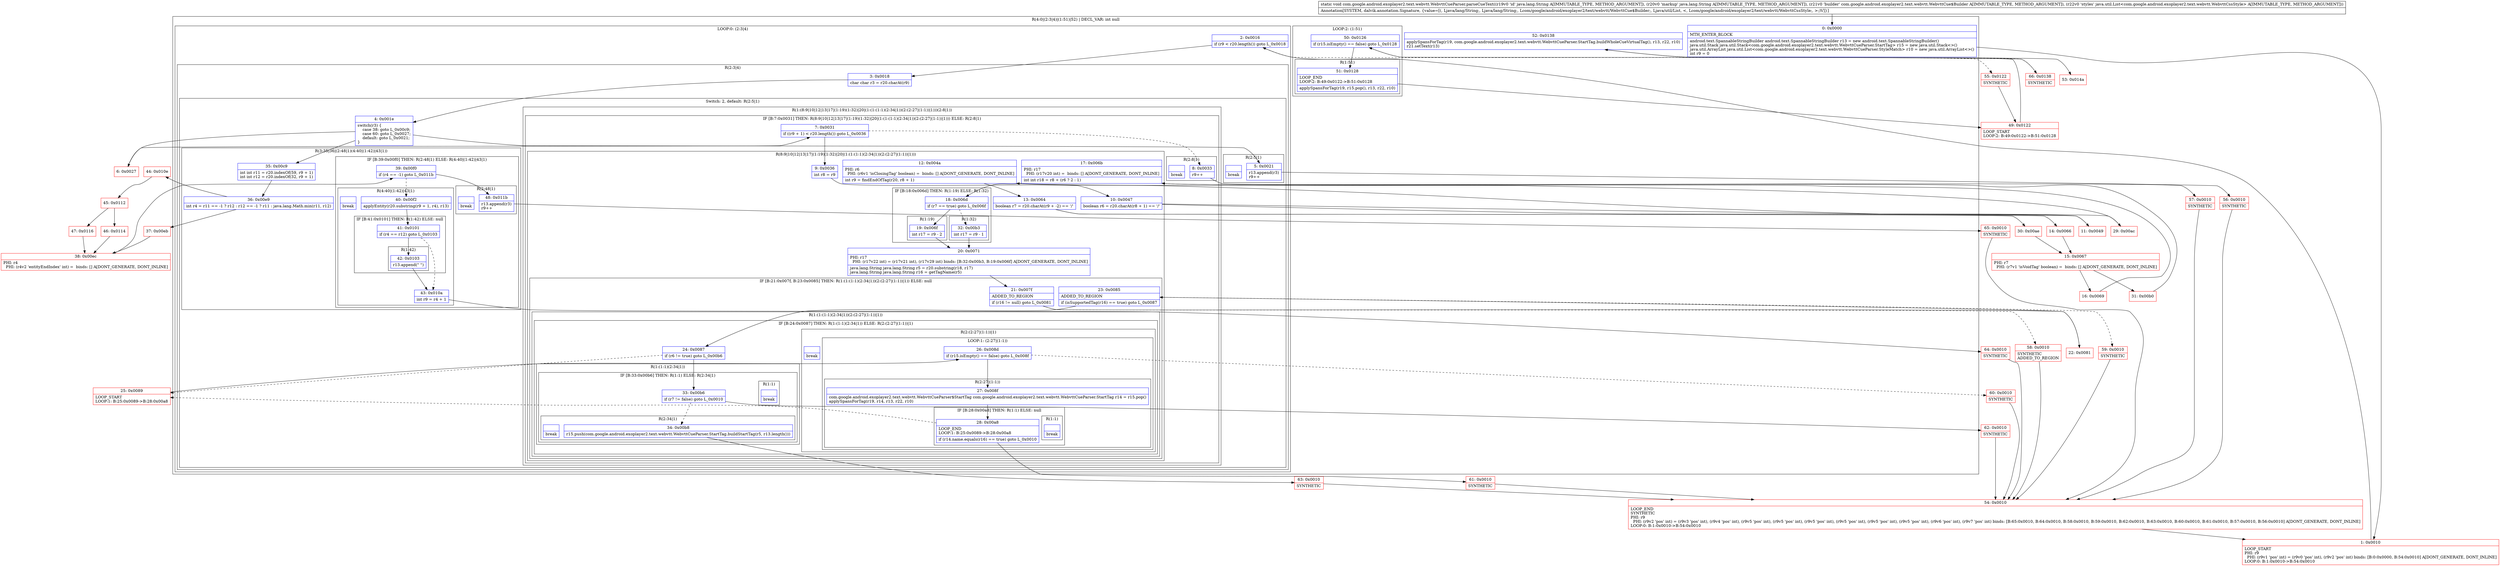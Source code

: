digraph "CFG forcom.google.android.exoplayer2.text.webvtt.WebvttCueParser.parseCueText(Ljava\/lang\/String;Ljava\/lang\/String;Lcom\/google\/android\/exoplayer2\/text\/webvtt\/WebvttCue$Builder;Ljava\/util\/List;)V" {
subgraph cluster_Region_2146878525 {
label = "R(4:0|(2:3|4)|(1:51)|52) | DECL_VAR: int null\l";
node [shape=record,color=blue];
Node_0 [shape=record,label="{0\:\ 0x0000|MTH_ENTER_BLOCK\l|android.text.SpannableStringBuilder android.text.SpannableStringBuilder r13 = new android.text.SpannableStringBuilder()\ljava.util.Stack java.util.Stack\<com.google.android.exoplayer2.text.webvtt.WebvttCueParser.StartTag\> r15 = new java.util.Stack\<\>()\ljava.util.ArrayList java.util.List\<com.google.android.exoplayer2.text.webvtt.WebvttCueParser.StyleMatch\> r10 = new java.util.ArrayList\<\>()\lint r9 = 0\l}"];
subgraph cluster_LoopRegion_1635457905 {
label = "LOOP:0: (2:3|4)";
node [shape=record,color=blue];
Node_2 [shape=record,label="{2\:\ 0x0016|if (r9 \< r20.length()) goto L_0x0018\l}"];
subgraph cluster_Region_1753738271 {
label = "R(2:3|4)";
node [shape=record,color=blue];
Node_3 [shape=record,label="{3\:\ 0x0018|char char r3 = r20.charAt(r9)\l}"];
subgraph cluster_SwitchRegion_1892075543 {
label = "Switch: 2, default: R(2:5|1)";
node [shape=record,color=blue];
Node_4 [shape=record,label="{4\:\ 0x001e|switch(r3) \{\l    case 38: goto L_0x00c9;\l    case 60: goto L_0x0027;\l    default: goto L_0x0021;\l\}\l}"];
subgraph cluster_Region_1749970977 {
label = "R(3:35|36|(2:48|1)(4:40|(1:42)|43|1))";
node [shape=record,color=blue];
Node_35 [shape=record,label="{35\:\ 0x00c9|int int r11 = r20.indexOf(59, r9 + 1)\lint int r12 = r20.indexOf(32, r9 + 1)\l}"];
Node_36 [shape=record,label="{36\:\ 0x00e9|int r4 = r11 == \-1 ? r12 : r12 == \-1 ? r11 : java.lang.Math.min(r11, r12)\l}"];
subgraph cluster_IfRegion_3525584 {
label = "IF [B:39:0x00f0] THEN: R(2:48|1) ELSE: R(4:40|(1:42)|43|1)";
node [shape=record,color=blue];
Node_39 [shape=record,label="{39\:\ 0x00f0|if (r4 == \-1) goto L_0x011b\l}"];
subgraph cluster_Region_748354281 {
label = "R(2:48|1)";
node [shape=record,color=blue];
Node_48 [shape=record,label="{48\:\ 0x011b|r13.append(r3)\lr9++\l}"];
Node_InsnContainer_1556192593 [shape=record,label="{|break\l}"];
}
subgraph cluster_Region_560372193 {
label = "R(4:40|(1:42)|43|1)";
node [shape=record,color=blue];
Node_40 [shape=record,label="{40\:\ 0x00f2|applyEntity(r20.substring(r9 + 1, r4), r13)\l}"];
subgraph cluster_IfRegion_680155116 {
label = "IF [B:41:0x0101] THEN: R(1:42) ELSE: null";
node [shape=record,color=blue];
Node_41 [shape=record,label="{41\:\ 0x0101|if (r4 == r12) goto L_0x0103\l}"];
subgraph cluster_Region_1054846070 {
label = "R(1:42)";
node [shape=record,color=blue];
Node_42 [shape=record,label="{42\:\ 0x0103|r13.append(\" \")\l}"];
}
}
Node_43 [shape=record,label="{43\:\ 0x010a|int r9 = r4 + 1\l}"];
Node_InsnContainer_1872703384 [shape=record,label="{|break\l}"];
}
}
}
subgraph cluster_Region_1656444590 {
label = "R(1:(8:9|10|12|13|17|(1:19)(1:32)|20|(1:(1:(1:1)(2:34|1))(2:(2:27|(1:1))|1)))(2:8|1))";
node [shape=record,color=blue];
subgraph cluster_IfRegion_96183798 {
label = "IF [B:7:0x0031] THEN: R(8:9|10|12|13|17|(1:19)(1:32)|20|(1:(1:(1:1)(2:34|1))(2:(2:27|(1:1))|1))) ELSE: R(2:8|1)";
node [shape=record,color=blue];
Node_7 [shape=record,label="{7\:\ 0x0031|if ((r9 + 1) \< r20.length()) goto L_0x0036\l}"];
subgraph cluster_Region_1393195110 {
label = "R(8:9|10|12|13|17|(1:19)(1:32)|20|(1:(1:(1:1)(2:34|1))(2:(2:27|(1:1))|1)))";
node [shape=record,color=blue];
Node_9 [shape=record,label="{9\:\ 0x0036|int r8 = r9\l}"];
Node_10 [shape=record,label="{10\:\ 0x0047|boolean r6 = r20.charAt(r8 + 1) == '\/'\l}"];
Node_12 [shape=record,label="{12\:\ 0x004a|PHI: r6 \l  PHI: (r6v1 'isClosingTag' boolean) =  binds: [] A[DONT_GENERATE, DONT_INLINE]\l|int r9 = findEndOfTag(r20, r8 + 1)\l}"];
Node_13 [shape=record,label="{13\:\ 0x0064|boolean r7 = r20.charAt(r9 + \-2) == '\/'\l}"];
Node_17 [shape=record,label="{17\:\ 0x006b|PHI: r17 \l  PHI: (r17v20 int) =  binds: [] A[DONT_GENERATE, DONT_INLINE]\l|int int r18 = r8 + (r6 ? 2 : 1)\l}"];
subgraph cluster_IfRegion_1049539334 {
label = "IF [B:18:0x006d] THEN: R(1:19) ELSE: R(1:32)";
node [shape=record,color=blue];
Node_18 [shape=record,label="{18\:\ 0x006d|if (r7 == true) goto L_0x006f\l}"];
subgraph cluster_Region_1017288355 {
label = "R(1:19)";
node [shape=record,color=blue];
Node_19 [shape=record,label="{19\:\ 0x006f|int r17 = r9 \- 2\l}"];
}
subgraph cluster_Region_1804759612 {
label = "R(1:32)";
node [shape=record,color=blue];
Node_32 [shape=record,label="{32\:\ 0x00b3|int r17 = r9 \- 1\l}"];
}
}
Node_20 [shape=record,label="{20\:\ 0x0071|PHI: r17 \l  PHI: (r17v22 int) = (r17v21 int), (r17v29 int) binds: [B:32:0x00b3, B:19:0x006f] A[DONT_GENERATE, DONT_INLINE]\l|java.lang.String java.lang.String r5 = r20.substring(r18, r17)\ljava.lang.String java.lang.String r16 = getTagName(r5)\l}"];
subgraph cluster_IfRegion_1787076111 {
label = "IF [B:21:0x007f, B:23:0x0085] THEN: R(1:(1:(1:1)(2:34|1))(2:(2:27|(1:1))|1)) ELSE: null";
node [shape=record,color=blue];
Node_21 [shape=record,label="{21\:\ 0x007f|ADDED_TO_REGION\l|if (r16 != null) goto L_0x0081\l}"];
Node_23 [shape=record,label="{23\:\ 0x0085|ADDED_TO_REGION\l|if (isSupportedTag(r16) == true) goto L_0x0087\l}"];
subgraph cluster_Region_815250012 {
label = "R(1:(1:(1:1)(2:34|1))(2:(2:27|(1:1))|1))";
node [shape=record,color=blue];
subgraph cluster_IfRegion_2026785400 {
label = "IF [B:24:0x0087] THEN: R(1:(1:1)(2:34|1)) ELSE: R(2:(2:27|(1:1))|1)";
node [shape=record,color=blue];
Node_24 [shape=record,label="{24\:\ 0x0087|if (r6 != true) goto L_0x00b6\l}"];
subgraph cluster_Region_1626116618 {
label = "R(1:(1:1)(2:34|1))";
node [shape=record,color=blue];
subgraph cluster_IfRegion_1153541644 {
label = "IF [B:33:0x00b6] THEN: R(1:1) ELSE: R(2:34|1)";
node [shape=record,color=blue];
Node_33 [shape=record,label="{33\:\ 0x00b6|if (r7 != false) goto L_0x0010\l}"];
subgraph cluster_Region_1989771872 {
label = "R(1:1)";
node [shape=record,color=blue];
Node_InsnContainer_1320133691 [shape=record,label="{|break\l}"];
}
subgraph cluster_Region_2000765116 {
label = "R(2:34|1)";
node [shape=record,color=blue];
Node_34 [shape=record,label="{34\:\ 0x00b8|r15.push(com.google.android.exoplayer2.text.webvtt.WebvttCueParser.StartTag.buildStartTag(r5, r13.length()))\l}"];
Node_InsnContainer_1139258088 [shape=record,label="{|break\l}"];
}
}
}
subgraph cluster_Region_1193215068 {
label = "R(2:(2:27|(1:1))|1)";
node [shape=record,color=blue];
subgraph cluster_LoopRegion_663606504 {
label = "LOOP:1: (2:27|(1:1))";
node [shape=record,color=blue];
Node_26 [shape=record,label="{26\:\ 0x008d|if (r15.isEmpty() == false) goto L_0x008f\l}"];
subgraph cluster_Region_217555215 {
label = "R(2:27|(1:1))";
node [shape=record,color=blue];
Node_27 [shape=record,label="{27\:\ 0x008f|com.google.android.exoplayer2.text.webvtt.WebvttCueParser$StartTag com.google.android.exoplayer2.text.webvtt.WebvttCueParser.StartTag r14 = r15.pop()\lapplySpansForTag(r19, r14, r13, r22, r10)\l}"];
subgraph cluster_IfRegion_1611895981 {
label = "IF [B:28:0x00a8] THEN: R(1:1) ELSE: null";
node [shape=record,color=blue];
Node_28 [shape=record,label="{28\:\ 0x00a8|LOOP_END\lLOOP:1: B:25:0x0089\-\>B:28:0x00a8\l|if (r14.name.equals(r16) == true) goto L_0x0010\l}"];
subgraph cluster_Region_2100237405 {
label = "R(1:1)";
node [shape=record,color=blue];
Node_InsnContainer_1318250943 [shape=record,label="{|break\l}"];
}
}
}
}
Node_InsnContainer_815555191 [shape=record,label="{|break\l}"];
}
}
}
}
}
subgraph cluster_Region_672702478 {
label = "R(2:8|1)";
node [shape=record,color=blue];
Node_8 [shape=record,label="{8\:\ 0x0033|r9++\l}"];
Node_InsnContainer_262061532 [shape=record,label="{|break\l}"];
}
}
}
subgraph cluster_Region_432773345 {
label = "R(2:5|1)";
node [shape=record,color=blue];
Node_5 [shape=record,label="{5\:\ 0x0021|r13.append(r3)\lr9++\l}"];
Node_InsnContainer_169266574 [shape=record,label="{|break\l}"];
}
}
}
}
subgraph cluster_LoopRegion_381941455 {
label = "LOOP:2: (1:51)";
node [shape=record,color=blue];
Node_50 [shape=record,label="{50\:\ 0x0126|if (r15.isEmpty() == false) goto L_0x0128\l}"];
subgraph cluster_Region_1513368498 {
label = "R(1:51)";
node [shape=record,color=blue];
Node_51 [shape=record,label="{51\:\ 0x0128|LOOP_END\lLOOP:2: B:49:0x0122\-\>B:51:0x0128\l|applySpansForTag(r19, r15.pop(), r13, r22, r10)\l}"];
}
}
Node_52 [shape=record,label="{52\:\ 0x0138|applySpansForTag(r19, com.google.android.exoplayer2.text.webvtt.WebvttCueParser.StartTag.buildWholeCueVirtualTag(), r13, r22, r10)\lr21.setText(r13)\l}"];
}
Node_1 [shape=record,color=red,label="{1\:\ 0x0010|LOOP_START\lPHI: r9 \l  PHI: (r9v1 'pos' int) = (r9v0 'pos' int), (r9v2 'pos' int) binds: [B:0:0x0000, B:54:0x0010] A[DONT_GENERATE, DONT_INLINE]\lLOOP:0: B:1:0x0010\-\>B:54:0x0010\l}"];
Node_6 [shape=record,color=red,label="{6\:\ 0x0027}"];
Node_11 [shape=record,color=red,label="{11\:\ 0x0049}"];
Node_14 [shape=record,color=red,label="{14\:\ 0x0066}"];
Node_15 [shape=record,color=red,label="{15\:\ 0x0067|PHI: r7 \l  PHI: (r7v1 'isVoidTag' boolean) =  binds: [] A[DONT_GENERATE, DONT_INLINE]\l}"];
Node_16 [shape=record,color=red,label="{16\:\ 0x0069}"];
Node_22 [shape=record,color=red,label="{22\:\ 0x0081}"];
Node_25 [shape=record,color=red,label="{25\:\ 0x0089|LOOP_START\lLOOP:1: B:25:0x0089\-\>B:28:0x00a8\l}"];
Node_29 [shape=record,color=red,label="{29\:\ 0x00ac}"];
Node_30 [shape=record,color=red,label="{30\:\ 0x00ae}"];
Node_31 [shape=record,color=red,label="{31\:\ 0x00b0}"];
Node_37 [shape=record,color=red,label="{37\:\ 0x00eb}"];
Node_38 [shape=record,color=red,label="{38\:\ 0x00ec|PHI: r4 \l  PHI: (r4v2 'entityEndIndex' int) =  binds: [] A[DONT_GENERATE, DONT_INLINE]\l}"];
Node_44 [shape=record,color=red,label="{44\:\ 0x010e}"];
Node_45 [shape=record,color=red,label="{45\:\ 0x0112}"];
Node_46 [shape=record,color=red,label="{46\:\ 0x0114}"];
Node_47 [shape=record,color=red,label="{47\:\ 0x0116}"];
Node_49 [shape=record,color=red,label="{49\:\ 0x0122|LOOP_START\lLOOP:2: B:49:0x0122\-\>B:51:0x0128\l}"];
Node_53 [shape=record,color=red,label="{53\:\ 0x014a}"];
Node_54 [shape=record,color=red,label="{54\:\ 0x0010|LOOP_END\lSYNTHETIC\lPHI: r9 \l  PHI: (r9v2 'pos' int) = (r9v3 'pos' int), (r9v4 'pos' int), (r9v5 'pos' int), (r9v5 'pos' int), (r9v5 'pos' int), (r9v5 'pos' int), (r9v5 'pos' int), (r9v5 'pos' int), (r9v6 'pos' int), (r9v7 'pos' int) binds: [B:65:0x0010, B:64:0x0010, B:58:0x0010, B:59:0x0010, B:62:0x0010, B:63:0x0010, B:60:0x0010, B:61:0x0010, B:57:0x0010, B:56:0x0010] A[DONT_GENERATE, DONT_INLINE]\lLOOP:0: B:1:0x0010\-\>B:54:0x0010\l}"];
Node_55 [shape=record,color=red,label="{55\:\ 0x0122|SYNTHETIC\l}"];
Node_56 [shape=record,color=red,label="{56\:\ 0x0010|SYNTHETIC\l}"];
Node_57 [shape=record,color=red,label="{57\:\ 0x0010|SYNTHETIC\l}"];
Node_58 [shape=record,color=red,label="{58\:\ 0x0010|SYNTHETIC\lADDED_TO_REGION\l}"];
Node_59 [shape=record,color=red,label="{59\:\ 0x0010|SYNTHETIC\l}"];
Node_60 [shape=record,color=red,label="{60\:\ 0x0010|SYNTHETIC\l}"];
Node_61 [shape=record,color=red,label="{61\:\ 0x0010|SYNTHETIC\l}"];
Node_62 [shape=record,color=red,label="{62\:\ 0x0010|SYNTHETIC\l}"];
Node_63 [shape=record,color=red,label="{63\:\ 0x0010|SYNTHETIC\l}"];
Node_64 [shape=record,color=red,label="{64\:\ 0x0010|SYNTHETIC\l}"];
Node_65 [shape=record,color=red,label="{65\:\ 0x0010|SYNTHETIC\l}"];
Node_66 [shape=record,color=red,label="{66\:\ 0x0138|SYNTHETIC\l}"];
MethodNode[shape=record,label="{static void com.google.android.exoplayer2.text.webvtt.WebvttCueParser.parseCueText((r19v0 'id' java.lang.String A[IMMUTABLE_TYPE, METHOD_ARGUMENT]), (r20v0 'markup' java.lang.String A[IMMUTABLE_TYPE, METHOD_ARGUMENT]), (r21v0 'builder' com.google.android.exoplayer2.text.webvtt.WebvttCue$Builder A[IMMUTABLE_TYPE, METHOD_ARGUMENT]), (r22v0 'styles' java.util.List\<com.google.android.exoplayer2.text.webvtt.WebvttCssStyle\> A[IMMUTABLE_TYPE, METHOD_ARGUMENT]))  | Annotation[SYSTEM, dalvik.annotation.Signature, \{value=[(, Ljava\/lang\/String;, Ljava\/lang\/String;, Lcom\/google\/android\/exoplayer2\/text\/webvtt\/WebvttCue$Builder;, Ljava\/util\/List, \<, Lcom\/google\/android\/exoplayer2\/text\/webvtt\/WebvttCssStyle;, \>;)V]\}]\l}"];
MethodNode -> Node_0;
Node_0 -> Node_1;
Node_2 -> Node_3;
Node_2 -> Node_55[style=dashed];
Node_3 -> Node_4;
Node_4 -> Node_5;
Node_4 -> Node_6;
Node_4 -> Node_35;
Node_35 -> Node_36;
Node_36 -> Node_37;
Node_36 -> Node_44;
Node_39 -> Node_40[style=dashed];
Node_39 -> Node_48;
Node_48 -> Node_65;
Node_40 -> Node_41;
Node_41 -> Node_42;
Node_41 -> Node_43[style=dashed];
Node_42 -> Node_43;
Node_43 -> Node_64;
Node_7 -> Node_8[style=dashed];
Node_7 -> Node_9;
Node_9 -> Node_10;
Node_10 -> Node_11;
Node_10 -> Node_29;
Node_12 -> Node_13;
Node_13 -> Node_14;
Node_13 -> Node_30;
Node_17 -> Node_18;
Node_18 -> Node_19;
Node_18 -> Node_32[style=dashed];
Node_19 -> Node_20;
Node_32 -> Node_20;
Node_20 -> Node_21;
Node_21 -> Node_22;
Node_21 -> Node_58[style=dashed];
Node_23 -> Node_24;
Node_23 -> Node_59[style=dashed];
Node_24 -> Node_25[style=dashed];
Node_24 -> Node_33;
Node_33 -> Node_34[style=dashed];
Node_33 -> Node_62;
Node_34 -> Node_63;
Node_26 -> Node_27;
Node_26 -> Node_60[style=dashed];
Node_27 -> Node_28;
Node_28 -> Node_25[style=dashed];
Node_28 -> Node_61;
Node_8 -> Node_57;
Node_5 -> Node_56;
Node_50 -> Node_51;
Node_50 -> Node_66[style=dashed];
Node_51 -> Node_49;
Node_52 -> Node_53;
Node_1 -> Node_2;
Node_6 -> Node_7;
Node_11 -> Node_12;
Node_14 -> Node_15;
Node_15 -> Node_16;
Node_15 -> Node_31;
Node_16 -> Node_17;
Node_22 -> Node_23;
Node_25 -> Node_26;
Node_29 -> Node_12;
Node_30 -> Node_15;
Node_31 -> Node_17;
Node_37 -> Node_38;
Node_38 -> Node_39;
Node_44 -> Node_45;
Node_45 -> Node_46;
Node_45 -> Node_47;
Node_46 -> Node_38;
Node_47 -> Node_38;
Node_49 -> Node_50;
Node_54 -> Node_1;
Node_55 -> Node_49;
Node_56 -> Node_54;
Node_57 -> Node_54;
Node_58 -> Node_54;
Node_59 -> Node_54;
Node_60 -> Node_54;
Node_61 -> Node_54;
Node_62 -> Node_54;
Node_63 -> Node_54;
Node_64 -> Node_54;
Node_65 -> Node_54;
Node_66 -> Node_52;
}

